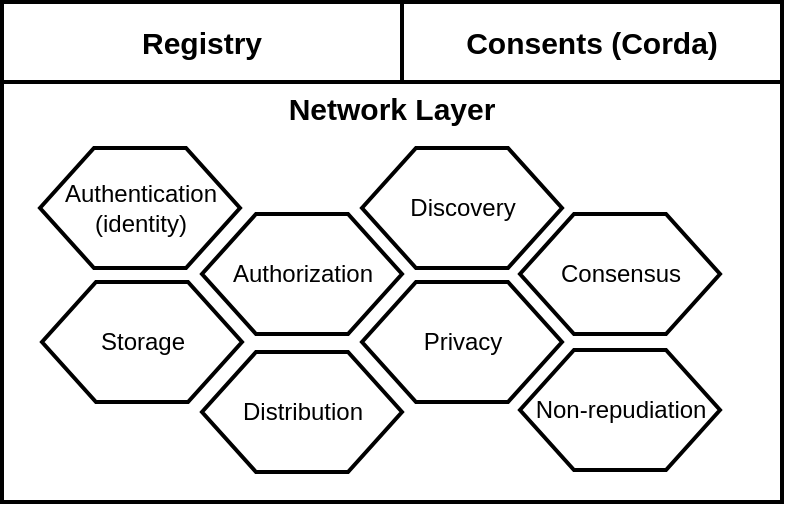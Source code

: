 <mxfile version="13.0.4" type="device"><diagram id="bCKk-7liBdbtBjq1gLEX" name="Page-1"><mxGraphModel dx="1352" dy="841" grid="1" gridSize="10" guides="1" tooltips="1" connect="1" arrows="1" fold="1" page="1" pageScale="1" pageWidth="827" pageHeight="1169" math="0" shadow="0"><root><mxCell id="0"/><mxCell id="1" parent="0"/><mxCell id="Csew-scbd0l05-6FHhy7-29" value="Network Layer" style="rounded=0;whiteSpace=wrap;html=1;strokeWidth=2;gradientColor=none;fillColor=none;labelPosition=center;verticalLabelPosition=top;align=center;verticalAlign=bottom;spacingTop=0;spacing=-23;fontStyle=1;fontSize=15;" parent="1" vertex="1"><mxGeometry x="130" y="200" width="390" height="210" as="geometry"/></mxCell><mxCell id="Csew-scbd0l05-6FHhy7-21" value="Storage" style="verticalLabelPosition=middle;verticalAlign=middle;html=1;shape=hexagon;perimeter=hexagonPerimeter2;arcSize=6;size=0.27;strokeWidth=2;labelPosition=center;align=center;" parent="1" vertex="1"><mxGeometry x="150" y="300" width="100" height="60" as="geometry"/></mxCell><mxCell id="Csew-scbd0l05-6FHhy7-25" value="Distribution" style="verticalLabelPosition=middle;verticalAlign=middle;html=1;shape=hexagon;perimeter=hexagonPerimeter2;arcSize=6;size=0.27;strokeWidth=2;labelPosition=center;align=center;" parent="1" vertex="1"><mxGeometry x="230" y="335" width="100" height="60" as="geometry"/></mxCell><mxCell id="Csew-scbd0l05-6FHhy7-26" value="Consensus" style="verticalLabelPosition=middle;verticalAlign=middle;html=1;shape=hexagon;perimeter=hexagonPerimeter2;arcSize=6;size=0.27;strokeWidth=2;labelPosition=center;align=center;" parent="1" vertex="1"><mxGeometry x="389" y="266" width="100" height="60" as="geometry"/></mxCell><mxCell id="Csew-scbd0l05-6FHhy7-27" value="Privacy" style="verticalLabelPosition=middle;verticalAlign=middle;html=1;shape=hexagon;perimeter=hexagonPerimeter2;arcSize=6;size=0.27;strokeWidth=2;labelPosition=center;align=center;" parent="1" vertex="1"><mxGeometry x="310" y="300" width="100" height="60" as="geometry"/></mxCell><mxCell id="Csew-scbd0l05-6FHhy7-28" value="Authorization" style="verticalLabelPosition=middle;verticalAlign=middle;html=1;shape=hexagon;perimeter=hexagonPerimeter2;arcSize=6;size=0.27;strokeWidth=2;labelPosition=center;align=center;" parent="1" vertex="1"><mxGeometry x="230" y="266" width="100" height="60" as="geometry"/></mxCell><mxCell id="Csew-scbd0l05-6FHhy7-30" value="Consents (Corda)" style="rounded=0;whiteSpace=wrap;html=1;strokeWidth=2;gradientColor=none;fillColor=none;labelPosition=center;verticalLabelPosition=middle;align=center;verticalAlign=middle;spacingTop=0;spacing=0;fontStyle=1;fontSize=15;" parent="1" vertex="1"><mxGeometry x="330" y="160" width="190" height="40" as="geometry"/></mxCell><mxCell id="Csew-scbd0l05-6FHhy7-33" value="Registry" style="rounded=0;whiteSpace=wrap;html=1;strokeWidth=2;gradientColor=none;fillColor=none;labelPosition=center;verticalLabelPosition=middle;align=center;verticalAlign=middle;spacingTop=0;spacing=0;fontStyle=1;fontSize=15;" parent="1" vertex="1"><mxGeometry x="130" y="160" width="200" height="40" as="geometry"/></mxCell><mxCell id="Csew-scbd0l05-6FHhy7-34" value="Non-repudiation" style="verticalLabelPosition=middle;verticalAlign=middle;html=1;shape=hexagon;perimeter=hexagonPerimeter2;arcSize=6;size=0.27;strokeWidth=2;labelPosition=center;align=center;" parent="1" vertex="1"><mxGeometry x="389" y="334" width="100" height="60" as="geometry"/></mxCell><mxCell id="Csew-scbd0l05-6FHhy7-35" value="Discovery" style="verticalLabelPosition=middle;verticalAlign=middle;html=1;shape=hexagon;perimeter=hexagonPerimeter2;arcSize=6;size=0.27;strokeWidth=2;labelPosition=center;align=center;" parent="1" vertex="1"><mxGeometry x="310" y="233" width="100" height="60" as="geometry"/></mxCell><mxCell id="Csew-scbd0l05-6FHhy7-36" value="Authentication&lt;br&gt;(identity)" style="verticalLabelPosition=middle;verticalAlign=middle;html=1;shape=hexagon;perimeter=hexagonPerimeter2;arcSize=6;size=0.27;strokeWidth=2;labelPosition=center;align=center;" parent="1" vertex="1"><mxGeometry x="149" y="233" width="100" height="60" as="geometry"/></mxCell></root></mxGraphModel></diagram></mxfile>